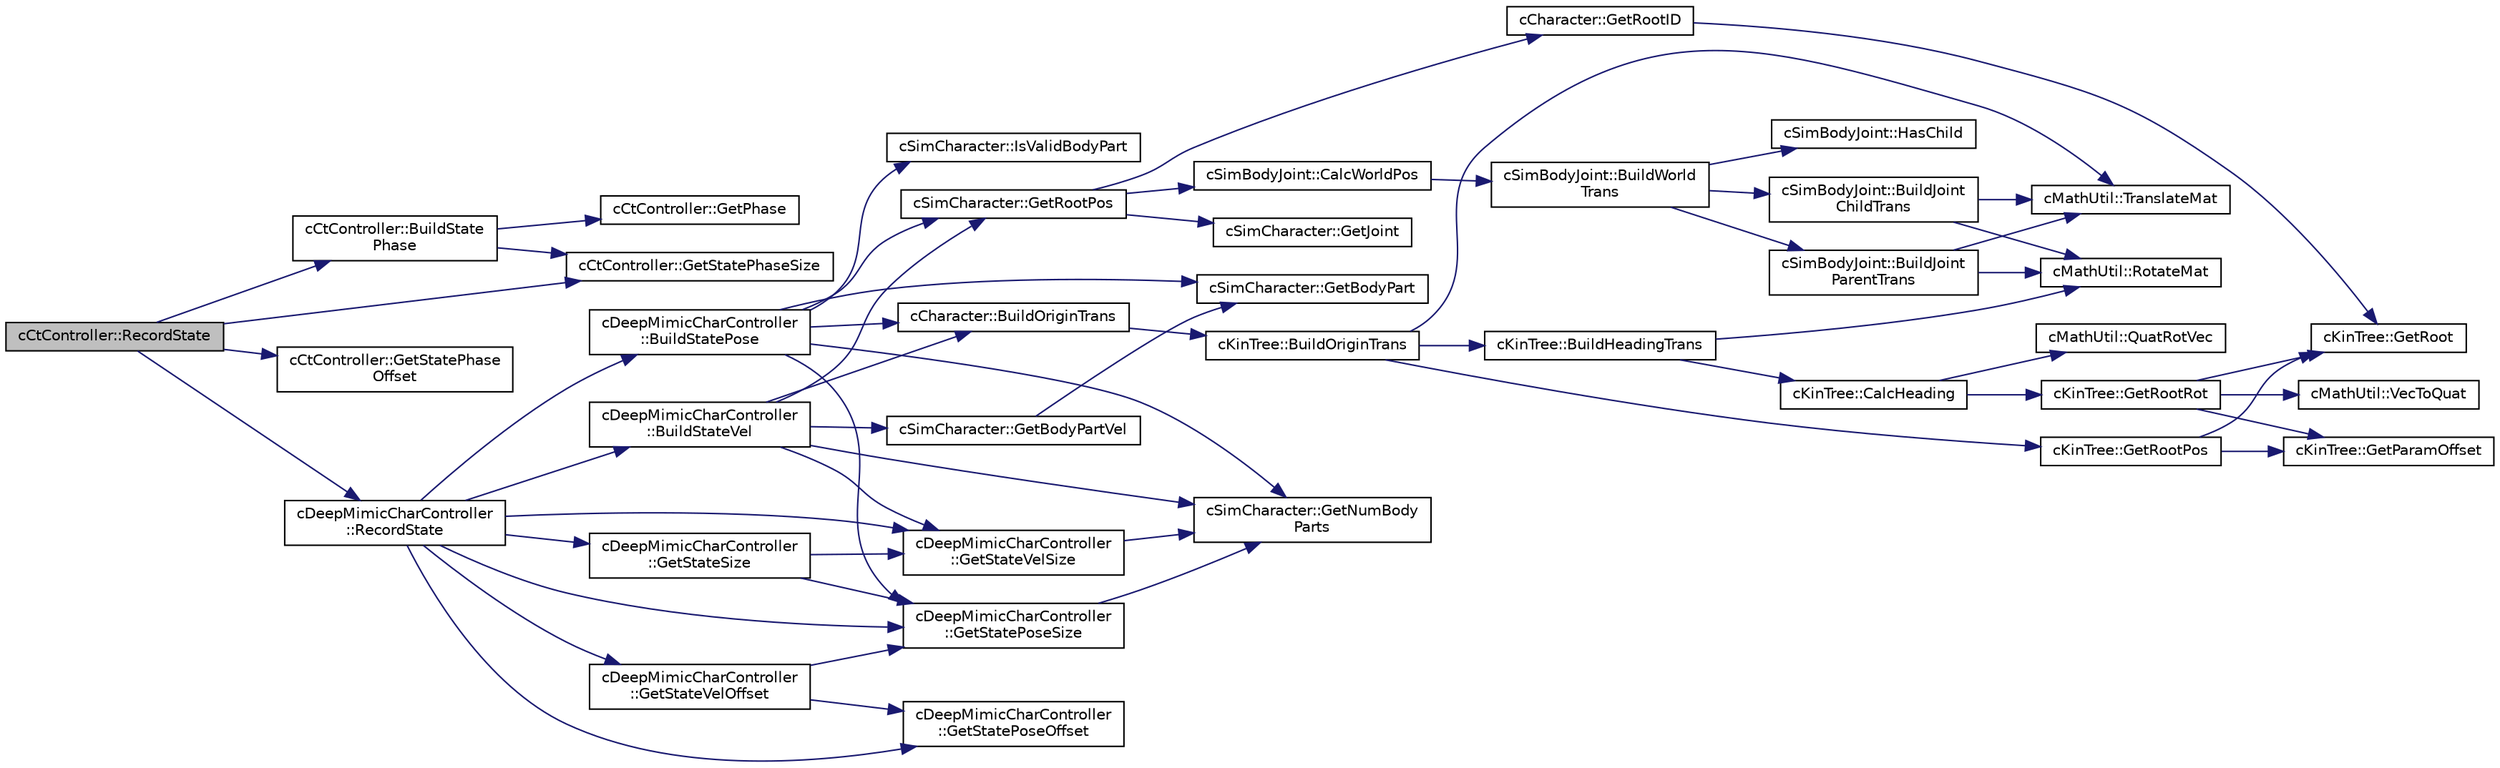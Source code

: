 digraph "cCtController::RecordState"
{
 // LATEX_PDF_SIZE
  edge [fontname="Helvetica",fontsize="10",labelfontname="Helvetica",labelfontsize="10"];
  node [fontname="Helvetica",fontsize="10",shape=record];
  rankdir="LR";
  Node1 [label="cCtController::RecordState",height=0.2,width=0.4,color="black", fillcolor="grey75", style="filled", fontcolor="black",tooltip=" "];
  Node1 -> Node2 [color="midnightblue",fontsize="10",style="solid",fontname="Helvetica"];
  Node2 [label="cCtController::BuildState\lPhase",height=0.2,width=0.4,color="black", fillcolor="white", style="filled",URL="$classc_ct_controller.html#a9d70c43925d330d22676617254f84290",tooltip=" "];
  Node2 -> Node3 [color="midnightblue",fontsize="10",style="solid",fontname="Helvetica"];
  Node3 [label="cCtController::GetPhase",height=0.2,width=0.4,color="black", fillcolor="white", style="filled",URL="$classc_ct_controller.html#a90930e2db3a4ff77b1a987c3e0f14c01",tooltip=" "];
  Node2 -> Node4 [color="midnightblue",fontsize="10",style="solid",fontname="Helvetica"];
  Node4 [label="cCtController::GetStatePhaseSize",height=0.2,width=0.4,color="black", fillcolor="white", style="filled",URL="$classc_ct_controller.html#af0b04a91b65d078e9e49cd37e2f9e627",tooltip=" "];
  Node1 -> Node5 [color="midnightblue",fontsize="10",style="solid",fontname="Helvetica"];
  Node5 [label="cCtController::GetStatePhase\lOffset",height=0.2,width=0.4,color="black", fillcolor="white", style="filled",URL="$classc_ct_controller.html#a9f1cdf3911123b3902a641517b43e9b2",tooltip=" "];
  Node1 -> Node4 [color="midnightblue",fontsize="10",style="solid",fontname="Helvetica"];
  Node1 -> Node6 [color="midnightblue",fontsize="10",style="solid",fontname="Helvetica"];
  Node6 [label="cDeepMimicCharController\l::RecordState",height=0.2,width=0.4,color="black", fillcolor="white", style="filled",URL="$classc_deep_mimic_char_controller.html#a338b2c5e9bdfb90f2aba993442514a7e",tooltip=" "];
  Node6 -> Node7 [color="midnightblue",fontsize="10",style="solid",fontname="Helvetica"];
  Node7 [label="cDeepMimicCharController\l::BuildStatePose",height=0.2,width=0.4,color="black", fillcolor="white", style="filled",URL="$classc_deep_mimic_char_controller.html#a6e6b46c058bd75ba865a1f65558609f3",tooltip=" "];
  Node7 -> Node8 [color="midnightblue",fontsize="10",style="solid",fontname="Helvetica"];
  Node8 [label="cCharacter::BuildOriginTrans",height=0.2,width=0.4,color="black", fillcolor="white", style="filled",URL="$classc_character.html#a47b30497606677520c662a5e5dcc3a47",tooltip=" "];
  Node8 -> Node9 [color="midnightblue",fontsize="10",style="solid",fontname="Helvetica"];
  Node9 [label="cKinTree::BuildOriginTrans",height=0.2,width=0.4,color="black", fillcolor="white", style="filled",URL="$classc_kin_tree.html#a5202fa70f7d7f8acbda05a6e8d0a9edf",tooltip=" "];
  Node9 -> Node10 [color="midnightblue",fontsize="10",style="solid",fontname="Helvetica"];
  Node10 [label="cKinTree::BuildHeadingTrans",height=0.2,width=0.4,color="black", fillcolor="white", style="filled",URL="$classc_kin_tree.html#a05028e304872482b742a821f18405cc6",tooltip=" "];
  Node10 -> Node11 [color="midnightblue",fontsize="10",style="solid",fontname="Helvetica"];
  Node11 [label="cKinTree::CalcHeading",height=0.2,width=0.4,color="black", fillcolor="white", style="filled",URL="$classc_kin_tree.html#a47d9b90881cdf53908e96c4915ca6269",tooltip=" "];
  Node11 -> Node12 [color="midnightblue",fontsize="10",style="solid",fontname="Helvetica"];
  Node12 [label="cKinTree::GetRootRot",height=0.2,width=0.4,color="black", fillcolor="white", style="filled",URL="$classc_kin_tree.html#a2a021db5d70df4fc749693908b4673ae",tooltip=" "];
  Node12 -> Node13 [color="midnightblue",fontsize="10",style="solid",fontname="Helvetica"];
  Node13 [label="cKinTree::GetParamOffset",height=0.2,width=0.4,color="black", fillcolor="white", style="filled",URL="$classc_kin_tree.html#aba4aced4cc6c401006617e288e84e723",tooltip=" "];
  Node12 -> Node14 [color="midnightblue",fontsize="10",style="solid",fontname="Helvetica"];
  Node14 [label="cKinTree::GetRoot",height=0.2,width=0.4,color="black", fillcolor="white", style="filled",URL="$classc_kin_tree.html#a81b9799b03d32762ac820eb0886f369c",tooltip=" "];
  Node12 -> Node15 [color="midnightblue",fontsize="10",style="solid",fontname="Helvetica"];
  Node15 [label="cMathUtil::VecToQuat",height=0.2,width=0.4,color="black", fillcolor="white", style="filled",URL="$classc_math_util.html#a4b295f1a5fa0c95e87b942e62b2248bb",tooltip=" "];
  Node11 -> Node16 [color="midnightblue",fontsize="10",style="solid",fontname="Helvetica"];
  Node16 [label="cMathUtil::QuatRotVec",height=0.2,width=0.4,color="black", fillcolor="white", style="filled",URL="$classc_math_util.html#a3a0496ade762f12172414c797da44402",tooltip=" "];
  Node10 -> Node17 [color="midnightblue",fontsize="10",style="solid",fontname="Helvetica"];
  Node17 [label="cMathUtil::RotateMat",height=0.2,width=0.4,color="black", fillcolor="white", style="filled",URL="$classc_math_util.html#a551bc548582ac0db39df5a58feca1f0a",tooltip=" "];
  Node9 -> Node18 [color="midnightblue",fontsize="10",style="solid",fontname="Helvetica"];
  Node18 [label="cKinTree::GetRootPos",height=0.2,width=0.4,color="black", fillcolor="white", style="filled",URL="$classc_kin_tree.html#af64ed1799d144a87342b473fdc46ec73",tooltip=" "];
  Node18 -> Node13 [color="midnightblue",fontsize="10",style="solid",fontname="Helvetica"];
  Node18 -> Node14 [color="midnightblue",fontsize="10",style="solid",fontname="Helvetica"];
  Node9 -> Node19 [color="midnightblue",fontsize="10",style="solid",fontname="Helvetica"];
  Node19 [label="cMathUtil::TranslateMat",height=0.2,width=0.4,color="black", fillcolor="white", style="filled",URL="$classc_math_util.html#a5550ed48f8beaccbf6827db839ccf542",tooltip=" "];
  Node7 -> Node20 [color="midnightblue",fontsize="10",style="solid",fontname="Helvetica"];
  Node20 [label="cSimCharacter::GetBodyPart",height=0.2,width=0.4,color="black", fillcolor="white", style="filled",URL="$classc_sim_character.html#aa57c20d16c43f380913c9d289cfe2a66",tooltip=" "];
  Node7 -> Node21 [color="midnightblue",fontsize="10",style="solid",fontname="Helvetica"];
  Node21 [label="cSimCharacter::GetNumBody\lParts",height=0.2,width=0.4,color="black", fillcolor="white", style="filled",URL="$classc_sim_character.html#aa89bcdac2f31c2cad0cfb8a697d80330",tooltip=" "];
  Node7 -> Node22 [color="midnightblue",fontsize="10",style="solid",fontname="Helvetica"];
  Node22 [label="cSimCharacter::GetRootPos",height=0.2,width=0.4,color="black", fillcolor="white", style="filled",URL="$classc_sim_character.html#a546a3ce5d658ff704e9c3ca855a7e695",tooltip=" "];
  Node22 -> Node23 [color="midnightblue",fontsize="10",style="solid",fontname="Helvetica"];
  Node23 [label="cSimBodyJoint::CalcWorldPos",height=0.2,width=0.4,color="black", fillcolor="white", style="filled",URL="$classc_sim_body_joint.html#a24f75e09a36dd752f54298923b202da7",tooltip=" "];
  Node23 -> Node24 [color="midnightblue",fontsize="10",style="solid",fontname="Helvetica"];
  Node24 [label="cSimBodyJoint::BuildWorld\lTrans",height=0.2,width=0.4,color="black", fillcolor="white", style="filled",URL="$classc_sim_body_joint.html#a033253d748efec2cf6f261ea994a6a62",tooltip=" "];
  Node24 -> Node25 [color="midnightblue",fontsize="10",style="solid",fontname="Helvetica"];
  Node25 [label="cSimBodyJoint::BuildJoint\lChildTrans",height=0.2,width=0.4,color="black", fillcolor="white", style="filled",URL="$classc_sim_body_joint.html#a6f59339830fb1d763a78736818c23ac3",tooltip=" "];
  Node25 -> Node17 [color="midnightblue",fontsize="10",style="solid",fontname="Helvetica"];
  Node25 -> Node19 [color="midnightblue",fontsize="10",style="solid",fontname="Helvetica"];
  Node24 -> Node26 [color="midnightblue",fontsize="10",style="solid",fontname="Helvetica"];
  Node26 [label="cSimBodyJoint::BuildJoint\lParentTrans",height=0.2,width=0.4,color="black", fillcolor="white", style="filled",URL="$classc_sim_body_joint.html#a996f4f4502700fa03bdc896abdee1fe4",tooltip=" "];
  Node26 -> Node17 [color="midnightblue",fontsize="10",style="solid",fontname="Helvetica"];
  Node26 -> Node19 [color="midnightblue",fontsize="10",style="solid",fontname="Helvetica"];
  Node24 -> Node27 [color="midnightblue",fontsize="10",style="solid",fontname="Helvetica"];
  Node27 [label="cSimBodyJoint::HasChild",height=0.2,width=0.4,color="black", fillcolor="white", style="filled",URL="$classc_sim_body_joint.html#a564687afb4acbb768a334263b37720d8",tooltip=" "];
  Node22 -> Node28 [color="midnightblue",fontsize="10",style="solid",fontname="Helvetica"];
  Node28 [label="cSimCharacter::GetJoint",height=0.2,width=0.4,color="black", fillcolor="white", style="filled",URL="$classc_sim_character.html#aa0a30cfb05967fad8b59dd9adfa6f23a",tooltip=" "];
  Node22 -> Node29 [color="midnightblue",fontsize="10",style="solid",fontname="Helvetica"];
  Node29 [label="cCharacter::GetRootID",height=0.2,width=0.4,color="black", fillcolor="white", style="filled",URL="$classc_character.html#a07649022cce07611b977b355f14d489f",tooltip=" "];
  Node29 -> Node14 [color="midnightblue",fontsize="10",style="solid",fontname="Helvetica"];
  Node7 -> Node30 [color="midnightblue",fontsize="10",style="solid",fontname="Helvetica"];
  Node30 [label="cDeepMimicCharController\l::GetStatePoseSize",height=0.2,width=0.4,color="black", fillcolor="white", style="filled",URL="$classc_deep_mimic_char_controller.html#a2e9bf03339528783565988ecc2f80930",tooltip=" "];
  Node30 -> Node21 [color="midnightblue",fontsize="10",style="solid",fontname="Helvetica"];
  Node7 -> Node31 [color="midnightblue",fontsize="10",style="solid",fontname="Helvetica"];
  Node31 [label="cSimCharacter::IsValidBodyPart",height=0.2,width=0.4,color="black", fillcolor="white", style="filled",URL="$classc_sim_character.html#af3b06c9e7a66f1f037d547455abee55f",tooltip=" "];
  Node6 -> Node32 [color="midnightblue",fontsize="10",style="solid",fontname="Helvetica"];
  Node32 [label="cDeepMimicCharController\l::BuildStateVel",height=0.2,width=0.4,color="black", fillcolor="white", style="filled",URL="$classc_deep_mimic_char_controller.html#a3a35e6d7bc79f90096215a43b508728f",tooltip=" "];
  Node32 -> Node8 [color="midnightblue",fontsize="10",style="solid",fontname="Helvetica"];
  Node32 -> Node33 [color="midnightblue",fontsize="10",style="solid",fontname="Helvetica"];
  Node33 [label="cSimCharacter::GetBodyPartVel",height=0.2,width=0.4,color="black", fillcolor="white", style="filled",URL="$classc_sim_character.html#a3697f9f3d7eed26d18ba23b7de263d40",tooltip=" "];
  Node33 -> Node20 [color="midnightblue",fontsize="10",style="solid",fontname="Helvetica"];
  Node32 -> Node21 [color="midnightblue",fontsize="10",style="solid",fontname="Helvetica"];
  Node32 -> Node22 [color="midnightblue",fontsize="10",style="solid",fontname="Helvetica"];
  Node32 -> Node34 [color="midnightblue",fontsize="10",style="solid",fontname="Helvetica"];
  Node34 [label="cDeepMimicCharController\l::GetStateVelSize",height=0.2,width=0.4,color="black", fillcolor="white", style="filled",URL="$classc_deep_mimic_char_controller.html#a5022584cd1769c3c29b3f46efdb53cdf",tooltip=" "];
  Node34 -> Node21 [color="midnightblue",fontsize="10",style="solid",fontname="Helvetica"];
  Node6 -> Node35 [color="midnightblue",fontsize="10",style="solid",fontname="Helvetica"];
  Node35 [label="cDeepMimicCharController\l::GetStatePoseOffset",height=0.2,width=0.4,color="black", fillcolor="white", style="filled",URL="$classc_deep_mimic_char_controller.html#a6bd825c14cc33a89e58a309f146775a3",tooltip=" "];
  Node6 -> Node30 [color="midnightblue",fontsize="10",style="solid",fontname="Helvetica"];
  Node6 -> Node36 [color="midnightblue",fontsize="10",style="solid",fontname="Helvetica"];
  Node36 [label="cDeepMimicCharController\l::GetStateSize",height=0.2,width=0.4,color="black", fillcolor="white", style="filled",URL="$classc_deep_mimic_char_controller.html#a24d3a5cd73ba5dfdfd7532d07a9463ae",tooltip=" "];
  Node36 -> Node30 [color="midnightblue",fontsize="10",style="solid",fontname="Helvetica"];
  Node36 -> Node34 [color="midnightblue",fontsize="10",style="solid",fontname="Helvetica"];
  Node6 -> Node37 [color="midnightblue",fontsize="10",style="solid",fontname="Helvetica"];
  Node37 [label="cDeepMimicCharController\l::GetStateVelOffset",height=0.2,width=0.4,color="black", fillcolor="white", style="filled",URL="$classc_deep_mimic_char_controller.html#a755ca92ac05df486cabd1d531a1f87f6",tooltip=" "];
  Node37 -> Node35 [color="midnightblue",fontsize="10",style="solid",fontname="Helvetica"];
  Node37 -> Node30 [color="midnightblue",fontsize="10",style="solid",fontname="Helvetica"];
  Node6 -> Node34 [color="midnightblue",fontsize="10",style="solid",fontname="Helvetica"];
}
